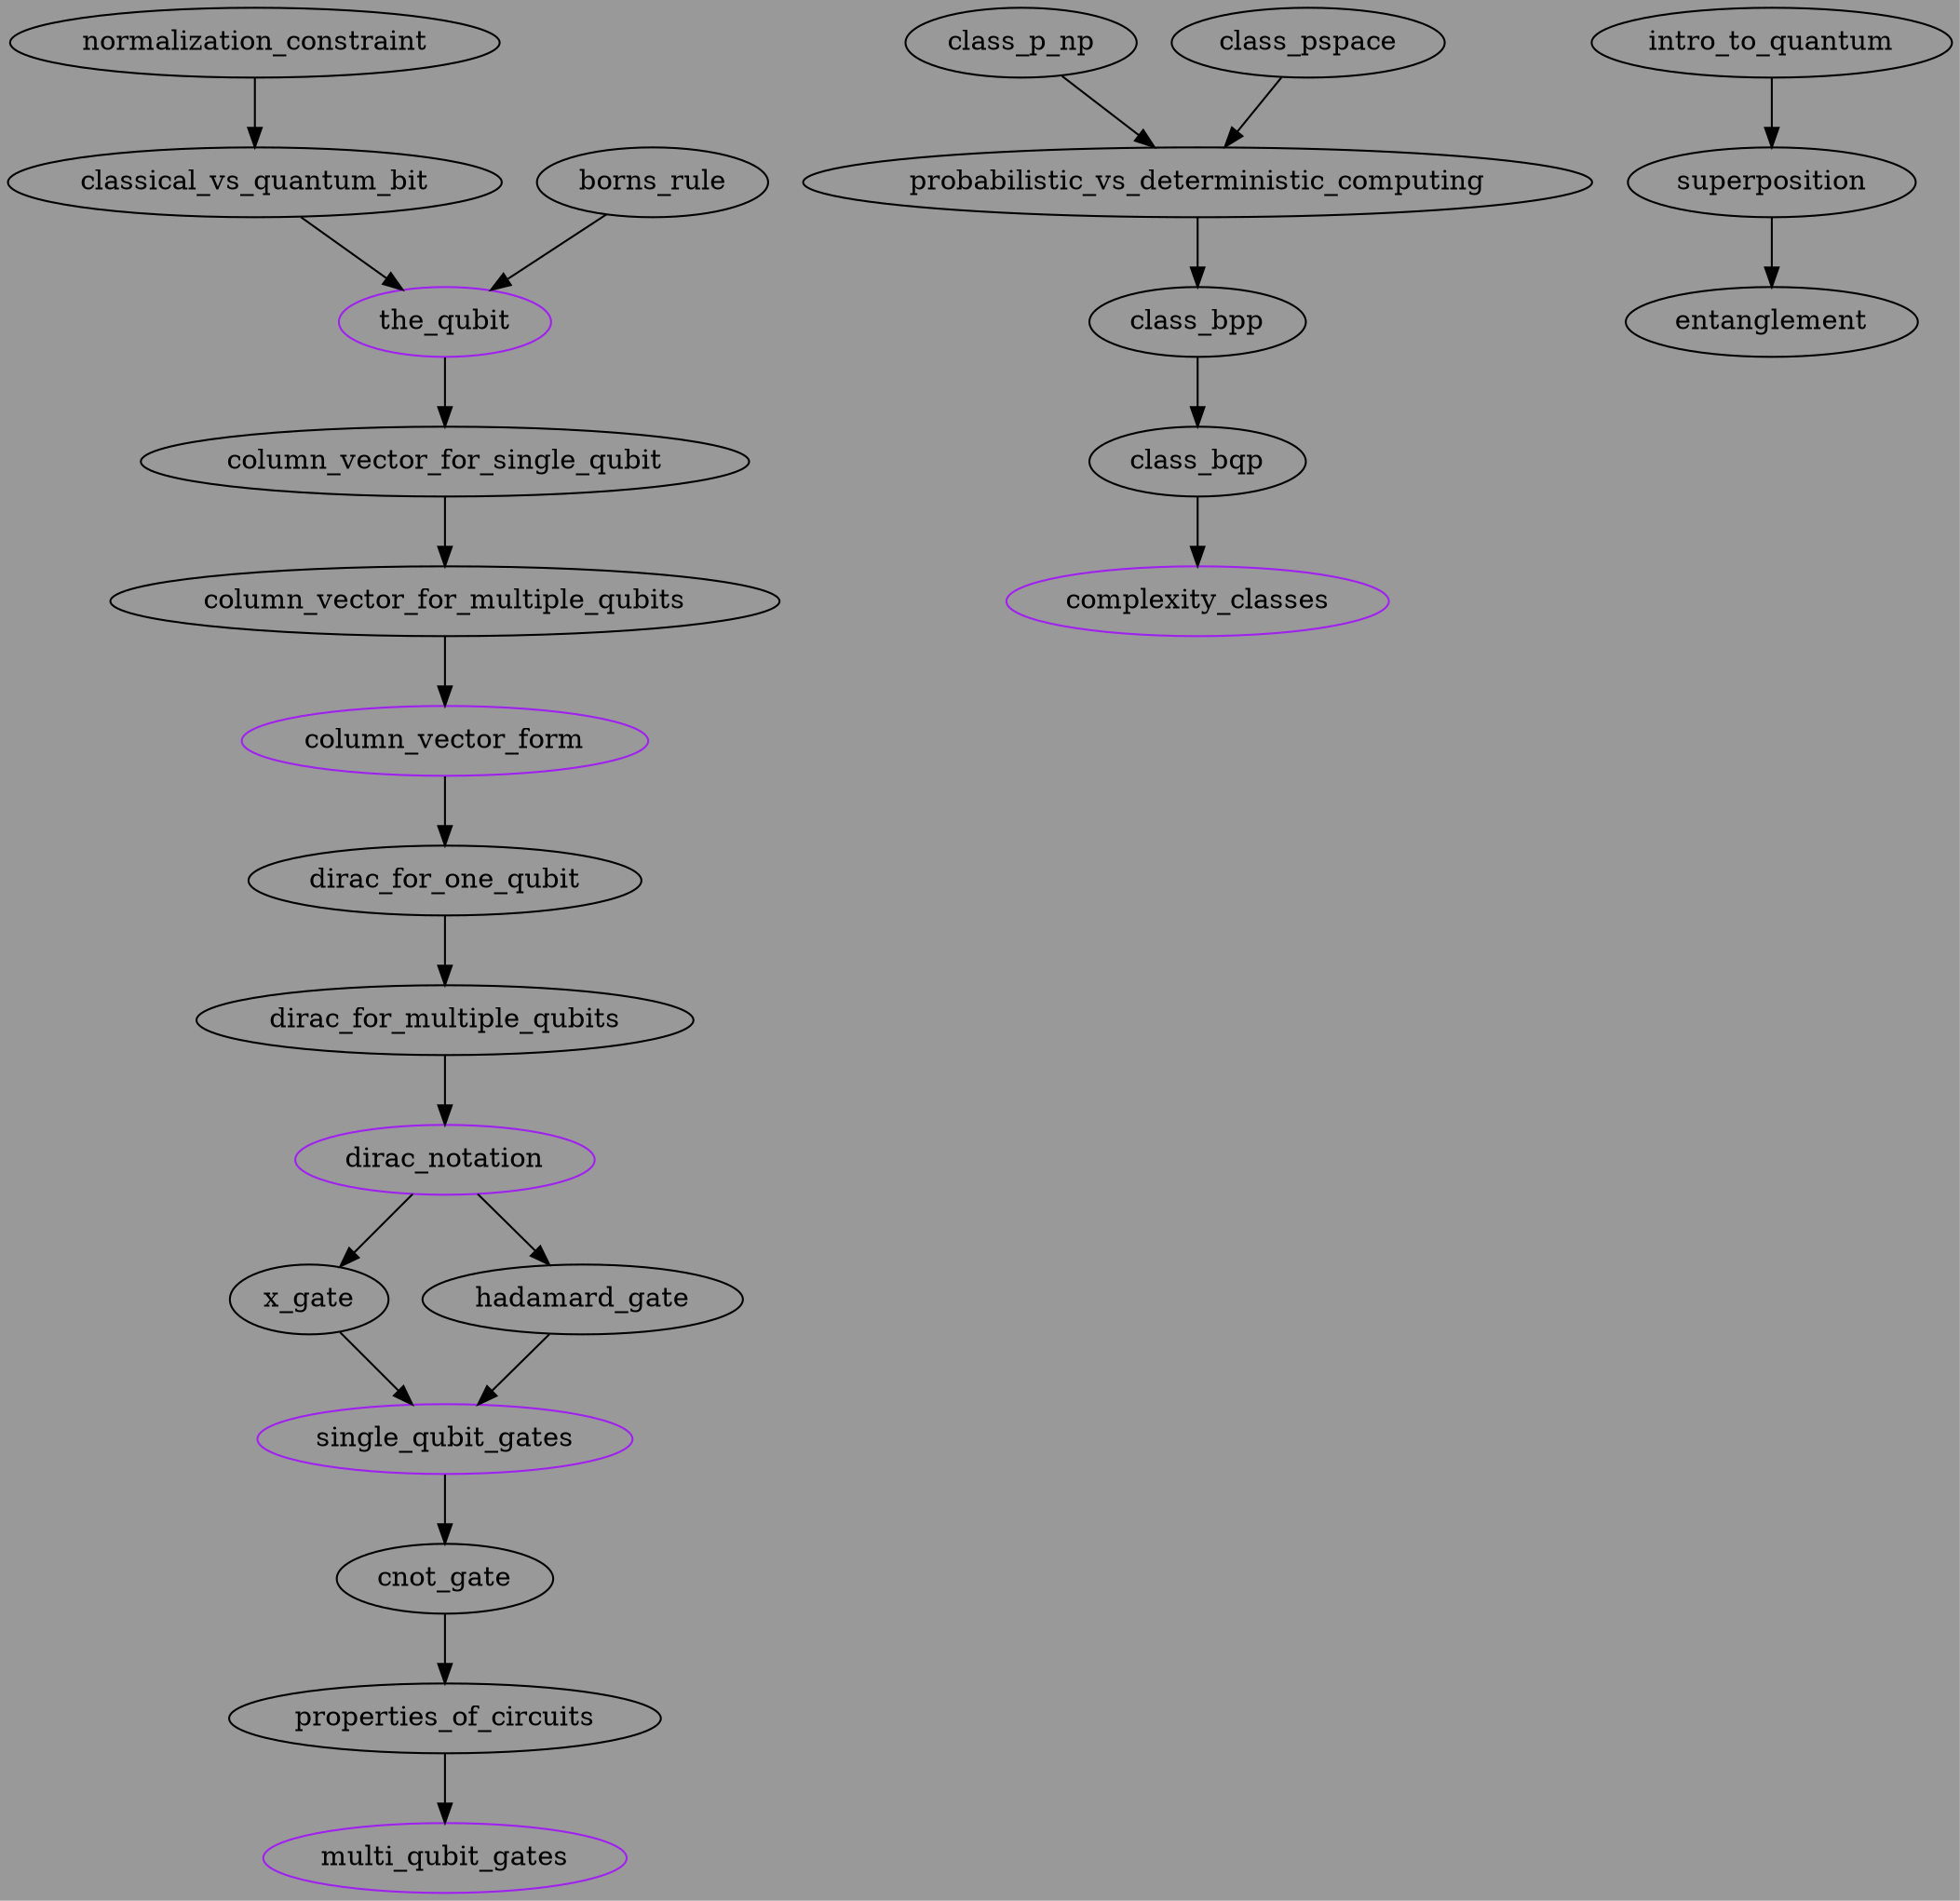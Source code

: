 /*
To compile into a png:
dot -Tpng graph.gv -o graph.png
*/


digraph 
{
	bgcolor="#999999"
	
	// Graph 1: main quantum content
	"dirac_for_multiple_qubits" -> "dirac_notation";
	"dirac_for_one_qubit" -> "dirac_for_multiple_qubits";
	"column_vector_for_multiple_qubits" -> "column_vector_form";
	"column_vector_form" -> "dirac_for_one_qubit";
	"column_vector_for_single_qubit" -> "column_vector_for_multiple_qubits";
	{"classical_vs_quantum_bit" "borns_rule"} -> "the_qubit";
	"the_qubit" -> "column_vector_for_single_qubit";
	"normalization_constraint" -> "classical_vs_quantum_bit";
	"dirac_notation" -> {"x_gate" "hadamard_gate"};
	{"x_gate" "hadamard_gate"} -> "single_qubit_gates";
	"properties_of_circuits" -> "multi_qubit_gates";
	"single_qubit_gates" -> "cnot_gate";
	"cnot_gate" -> "properties_of_circuits";

	// Graph 1 summaries
	"the_qubit"[color="purple"];
	"column_vector_form"[color="purple"];
	"dirac_notation"[color="purple"];
	"single_qubit_gates"[color="purple"];
	"multi_qubit_gates"[color="purple"];

	// Graph 2: complexity classes
	"class_bqp" -> "complexity_classes";
	"class_bpp" -> "class_bqp";
	"probabilistic_vs_deterministic_computing" -> "class_bpp";
	{"class_p_np" "class_pspace"} -> "probabilistic_vs_deterministic_computing";

	// Graph 2 summaries
	"complexity_classes"[color="purple"];

	// Graph 3: quantum weirdness
	"intro_to_quantum" -> "superposition";
	"superposition" -> "entanglement";
}
